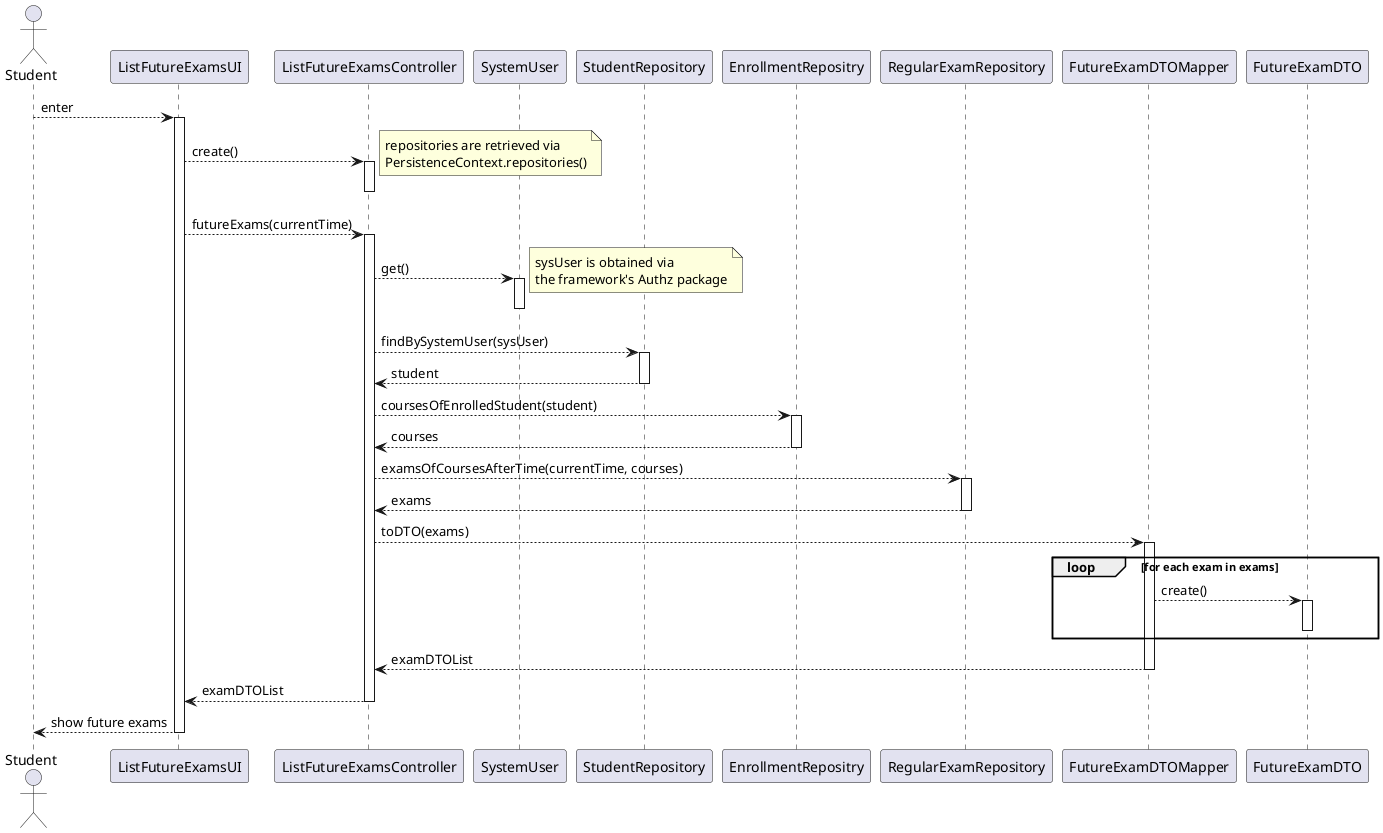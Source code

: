 @startuml

actor Student as user
participant ListFutureExamsUI as ui
participant ListFutureExamsController as ctrl

' participant PersistenceContext as ctx
' participant RepositoryFactory as rep_fac

participant SystemUser as sys_usr

participant StudentRepository as s_repo

participant EnrollmentRepositry as e_repo
participant RegularExamRepository as ex_repo


' participant AuthzRegistry as authreg
' participant AuthorizationService as authsvc
' participant Session as sess


participant FutureExamDTOMapper as mapper
participant FutureExamDTO as dto

' participant Course as course

user --> ui : enter

activate ui
    ui --> ctrl : create()
    activate ctrl
        note right : repositories are retrieved via\nPersistenceContext.repositories()
    deactivate ctrl

    ui --> ctrl : futureExams(currentTime)
    activate ctrl
        ctrl --> sys_usr : get()
        activate sys_usr
            note right : sysUser is obtained via\nthe framework's Authz package
        deactivate sys_usr

        ctrl --> s_repo : findBySystemUser(sysUser)
        activate s_repo
            s_repo --> ctrl : student
        deactivate s_repo

        ctrl --> e_repo : coursesOfEnrolledStudent(student)
        activate e_repo
            e_repo --> ctrl : courses
        deactivate e_repo

        ctrl --> ex_repo : examsOfCoursesAfterTime(currentTime, courses)
        activate ex_repo
            ex_repo --> ctrl : exams
        deactivate ex_repo

        ctrl --> mapper : toDTO(exams)
        activate mapper
            loop for each exam in exams
                mapper --> dto: create()
                activate dto
                deactivate dto
            end loop
            mapper --> ctrl: examDTOList
        deactivate mapper

        ctrl --> ui : examDTOList
    deactivate ctrl

    ui --> user : show future exams
deactivate ui

@enduml
